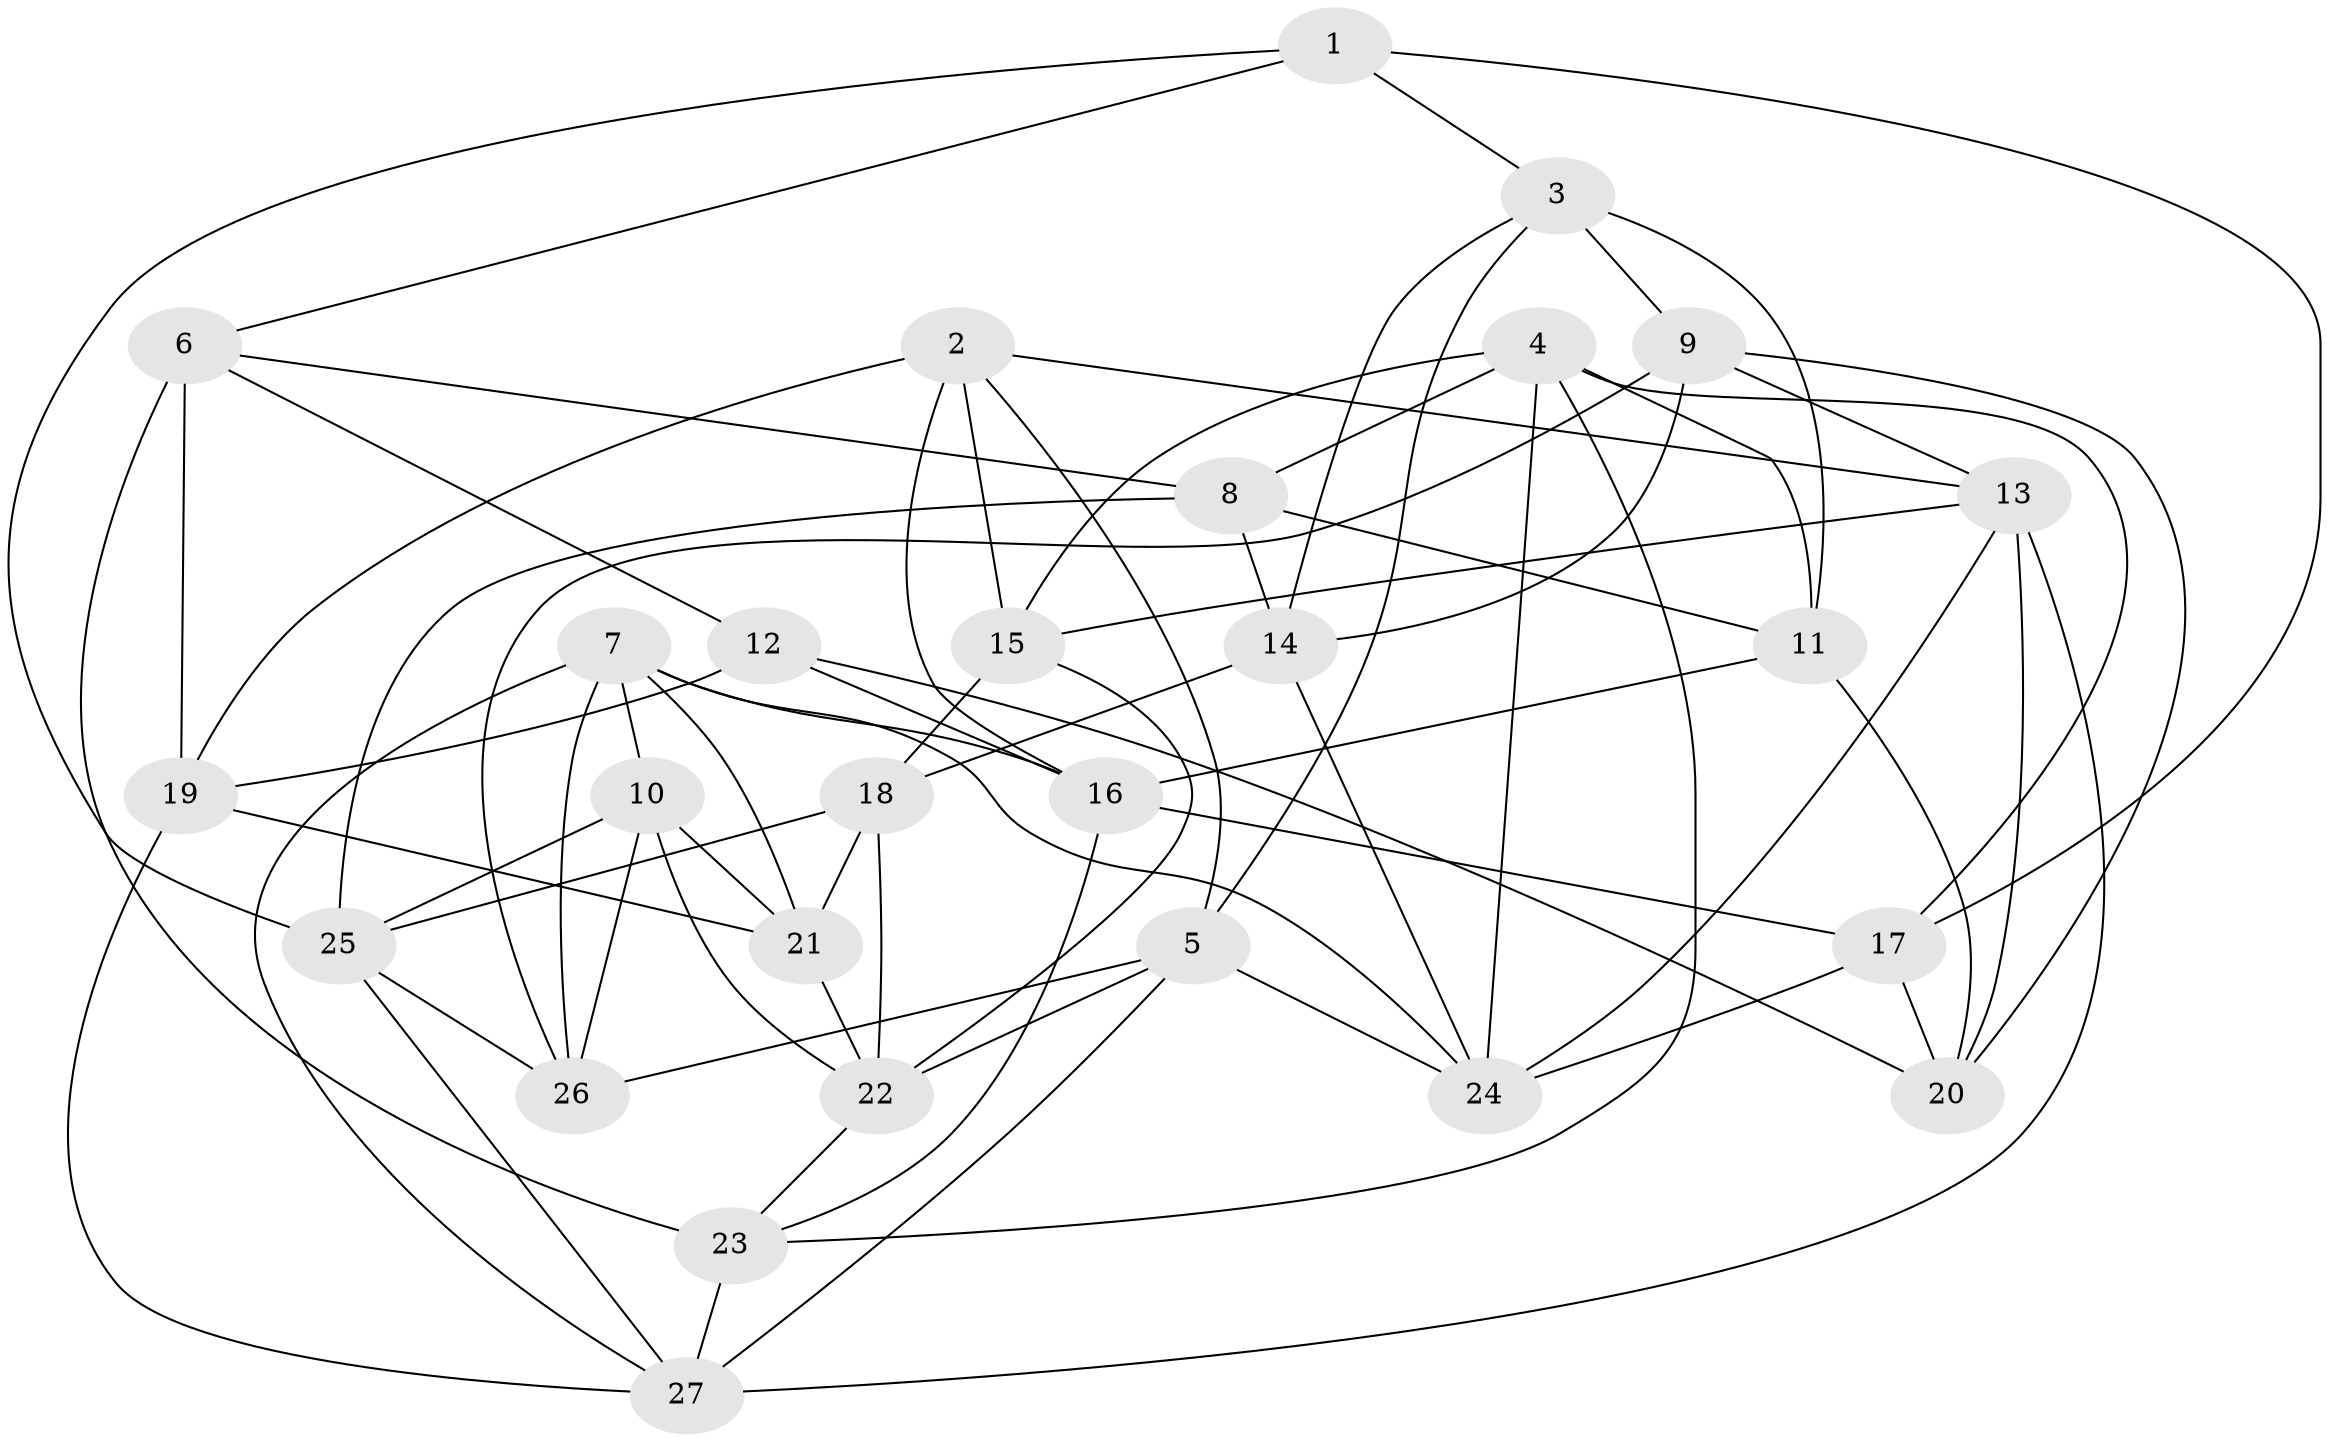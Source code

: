 // original degree distribution, {4: 1.0}
// Generated by graph-tools (version 1.1) at 2025/50/03/09/25 03:50:53]
// undirected, 27 vertices, 71 edges
graph export_dot {
graph [start="1"]
  node [color=gray90,style=filled];
  1;
  2;
  3;
  4;
  5;
  6;
  7;
  8;
  9;
  10;
  11;
  12;
  13;
  14;
  15;
  16;
  17;
  18;
  19;
  20;
  21;
  22;
  23;
  24;
  25;
  26;
  27;
  1 -- 3 [weight=1.0];
  1 -- 6 [weight=1.0];
  1 -- 17 [weight=1.0];
  1 -- 25 [weight=1.0];
  2 -- 5 [weight=1.0];
  2 -- 13 [weight=1.0];
  2 -- 15 [weight=2.0];
  2 -- 16 [weight=1.0];
  2 -- 19 [weight=1.0];
  3 -- 5 [weight=1.0];
  3 -- 9 [weight=2.0];
  3 -- 11 [weight=1.0];
  3 -- 14 [weight=1.0];
  4 -- 8 [weight=1.0];
  4 -- 11 [weight=1.0];
  4 -- 15 [weight=1.0];
  4 -- 17 [weight=1.0];
  4 -- 23 [weight=1.0];
  4 -- 24 [weight=1.0];
  5 -- 22 [weight=1.0];
  5 -- 24 [weight=1.0];
  5 -- 26 [weight=1.0];
  5 -- 27 [weight=1.0];
  6 -- 8 [weight=1.0];
  6 -- 12 [weight=1.0];
  6 -- 19 [weight=1.0];
  6 -- 23 [weight=2.0];
  7 -- 10 [weight=1.0];
  7 -- 16 [weight=1.0];
  7 -- 21 [weight=1.0];
  7 -- 24 [weight=1.0];
  7 -- 26 [weight=1.0];
  7 -- 27 [weight=1.0];
  8 -- 11 [weight=2.0];
  8 -- 14 [weight=1.0];
  8 -- 25 [weight=1.0];
  9 -- 13 [weight=1.0];
  9 -- 14 [weight=1.0];
  9 -- 20 [weight=1.0];
  9 -- 26 [weight=1.0];
  10 -- 21 [weight=1.0];
  10 -- 22 [weight=1.0];
  10 -- 25 [weight=1.0];
  10 -- 26 [weight=2.0];
  11 -- 16 [weight=1.0];
  11 -- 20 [weight=1.0];
  12 -- 16 [weight=1.0];
  12 -- 19 [weight=1.0];
  12 -- 20 [weight=1.0];
  13 -- 15 [weight=1.0];
  13 -- 20 [weight=1.0];
  13 -- 24 [weight=1.0];
  13 -- 27 [weight=1.0];
  14 -- 18 [weight=2.0];
  14 -- 24 [weight=1.0];
  15 -- 18 [weight=1.0];
  15 -- 22 [weight=1.0];
  16 -- 17 [weight=1.0];
  16 -- 23 [weight=1.0];
  17 -- 20 [weight=2.0];
  17 -- 24 [weight=1.0];
  18 -- 21 [weight=1.0];
  18 -- 22 [weight=1.0];
  18 -- 25 [weight=1.0];
  19 -- 21 [weight=2.0];
  19 -- 27 [weight=1.0];
  21 -- 22 [weight=1.0];
  22 -- 23 [weight=1.0];
  23 -- 27 [weight=1.0];
  25 -- 26 [weight=1.0];
  25 -- 27 [weight=1.0];
}
